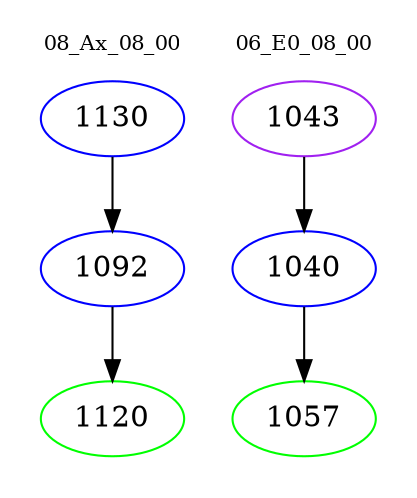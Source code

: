 digraph{
subgraph cluster_0 {
color = white
label = "08_Ax_08_00";
fontsize=10;
T0_1130 [label="1130", color="blue"]
T0_1130 -> T0_1092 [color="black"]
T0_1092 [label="1092", color="blue"]
T0_1092 -> T0_1120 [color="black"]
T0_1120 [label="1120", color="green"]
}
subgraph cluster_1 {
color = white
label = "06_E0_08_00";
fontsize=10;
T1_1043 [label="1043", color="purple"]
T1_1043 -> T1_1040 [color="black"]
T1_1040 [label="1040", color="blue"]
T1_1040 -> T1_1057 [color="black"]
T1_1057 [label="1057", color="green"]
}
}
